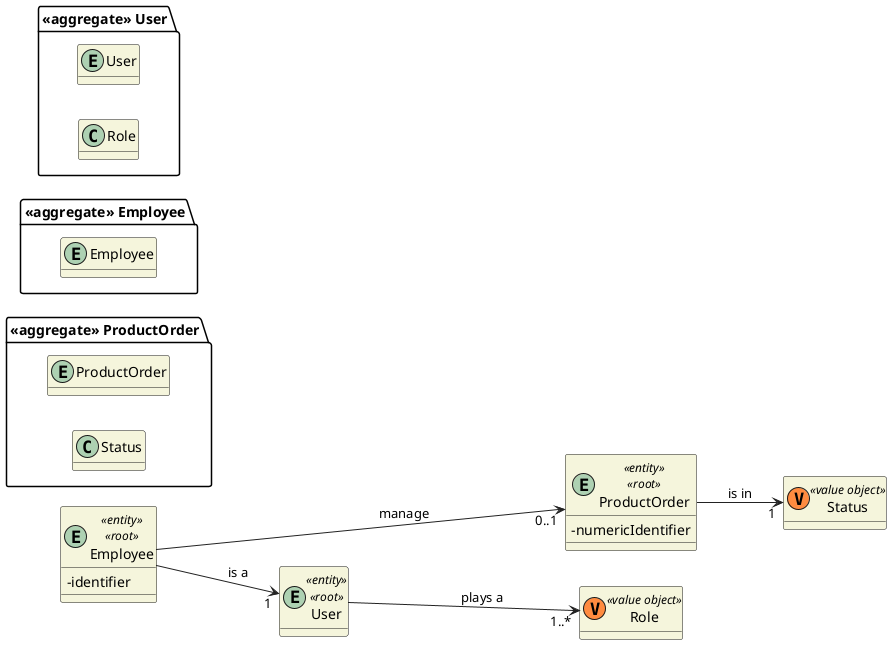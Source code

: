 @startuml
'https://plantuml.com/class-diagram

skinparam classAttributeIconSize 0
hide empty attributes
left to right direction
skinparam classBackgroundColor beige
skinparam ArrowColor #222222

package "<<aggregate>> ProductOrder"{
    entity ProductOrder
    class Status
}

entity ProductOrder <<entity>> <<root>> {
- numericIdentifier
}

class Status <<(V,#FF8B40) value object>> {}


package "<<aggregate>> Employee" {
    entity Employee
}

entity Employee <<entity>> <<root>> {
    -identifier
}

package "<<aggregate>> User" {
    entity User
    class Role
}

entity User <<entity>> <<root>> {

}

class Role <<(V,#FF8B40) value object>> {}

User ---> "1..*" Role : plays a

Employee --> "1" User : is a

Employee  ----> "0..1" ProductOrder : manage
ProductOrder --> "1" Status : is in


@enduml
